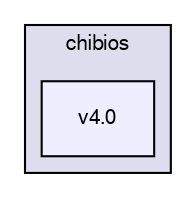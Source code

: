 digraph "sw/airborne/boards/px4fmu/chibios/v4.0" {
  compound=true
  node [ fontsize="10", fontname="FreeSans"];
  edge [ labelfontsize="10", labelfontname="FreeSans"];
  subgraph clusterdir_8f7644de6504f8dfc06338574588c3b1 {
    graph [ bgcolor="#ddddee", pencolor="black", label="chibios" fontname="FreeSans", fontsize="10", URL="dir_8f7644de6504f8dfc06338574588c3b1.html"]
  dir_d1a0996912fde68c928b05978f37c36b [shape=box, label="v4.0", style="filled", fillcolor="#eeeeff", pencolor="black", URL="dir_d1a0996912fde68c928b05978f37c36b.html"];
  }
}
